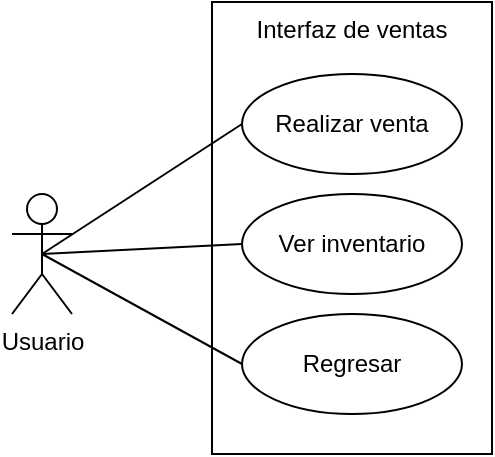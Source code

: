 <mxfile version="22.1.7" type="github">
  <diagram name="Página-1" id="cMRzL3-NW-OwN9MfLpKQ">
    <mxGraphModel dx="1050" dy="522" grid="1" gridSize="10" guides="1" tooltips="1" connect="1" arrows="1" fold="1" page="1" pageScale="1" pageWidth="1169" pageHeight="827" math="0" shadow="0">
      <root>
        <mxCell id="0" />
        <mxCell id="1" parent="0" />
        <mxCell id="x8vWO0qpcUhUxV6mQIF7-1" value="Usuario" style="shape=umlActor;verticalLabelPosition=bottom;verticalAlign=top;html=1;outlineConnect=0;fillColor=none;" vertex="1" parent="1">
          <mxGeometry x="170" y="230" width="30" height="60" as="geometry" />
        </mxCell>
        <mxCell id="x8vWO0qpcUhUxV6mQIF7-2" value="Interfaz de ventas" style="rounded=0;whiteSpace=wrap;html=1;fillColor=none;verticalAlign=top;" vertex="1" parent="1">
          <mxGeometry x="270" y="134" width="140" height="226" as="geometry" />
        </mxCell>
        <mxCell id="x8vWO0qpcUhUxV6mQIF7-3" value="Realizar venta" style="ellipse;whiteSpace=wrap;html=1;fillColor=none;" vertex="1" parent="1">
          <mxGeometry x="285" y="170" width="110" height="50" as="geometry" />
        </mxCell>
        <mxCell id="x8vWO0qpcUhUxV6mQIF7-4" value="Ver inventario" style="ellipse;whiteSpace=wrap;html=1;fillColor=none;" vertex="1" parent="1">
          <mxGeometry x="285" y="230" width="110" height="50" as="geometry" />
        </mxCell>
        <mxCell id="x8vWO0qpcUhUxV6mQIF7-5" value="Regresar" style="ellipse;whiteSpace=wrap;html=1;fillColor=none;" vertex="1" parent="1">
          <mxGeometry x="285" y="290" width="110" height="50" as="geometry" />
        </mxCell>
        <mxCell id="x8vWO0qpcUhUxV6mQIF7-6" value="" style="endArrow=none;html=1;rounded=0;exitX=0.5;exitY=0.5;exitDx=0;exitDy=0;exitPerimeter=0;entryX=0;entryY=0.5;entryDx=0;entryDy=0;" edge="1" parent="1" source="x8vWO0qpcUhUxV6mQIF7-1" target="x8vWO0qpcUhUxV6mQIF7-3">
          <mxGeometry width="50" height="50" relative="1" as="geometry">
            <mxPoint x="150" y="440" as="sourcePoint" />
            <mxPoint x="200" y="390" as="targetPoint" />
          </mxGeometry>
        </mxCell>
        <mxCell id="x8vWO0qpcUhUxV6mQIF7-7" value="" style="endArrow=none;html=1;rounded=0;exitX=0.5;exitY=0.5;exitDx=0;exitDy=0;exitPerimeter=0;entryX=0;entryY=0.5;entryDx=0;entryDy=0;" edge="1" parent="1" source="x8vWO0qpcUhUxV6mQIF7-1" target="x8vWO0qpcUhUxV6mQIF7-4">
          <mxGeometry width="50" height="50" relative="1" as="geometry">
            <mxPoint x="195" y="270" as="sourcePoint" />
            <mxPoint x="295" y="205" as="targetPoint" />
          </mxGeometry>
        </mxCell>
        <mxCell id="x8vWO0qpcUhUxV6mQIF7-8" value="" style="endArrow=none;html=1;rounded=0;exitX=0.5;exitY=0.5;exitDx=0;exitDy=0;exitPerimeter=0;entryX=0;entryY=0.5;entryDx=0;entryDy=0;" edge="1" parent="1" source="x8vWO0qpcUhUxV6mQIF7-1" target="x8vWO0qpcUhUxV6mQIF7-5">
          <mxGeometry width="50" height="50" relative="1" as="geometry">
            <mxPoint x="195" y="270" as="sourcePoint" />
            <mxPoint x="295" y="265" as="targetPoint" />
          </mxGeometry>
        </mxCell>
      </root>
    </mxGraphModel>
  </diagram>
</mxfile>
